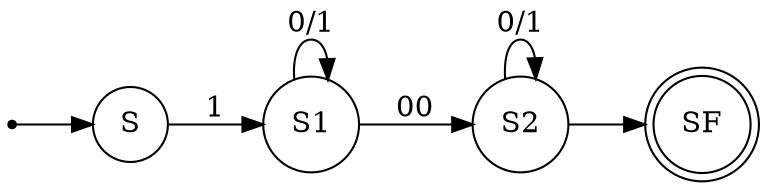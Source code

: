 digraph {
    graph [ rankdir=LR, size="8.5", overlap=false ];
    node [ shape = doublecircle ];
    suffix [ label = SF ];
    node [ shape = point ];
    qi;
    node [ shape = circle ];
    root [ label = S ];
    qi -> root ;
    root -> S1 [label =  "1"];
    S1 -> S1 [label = "0/1" ];
    S1 -> S2 [label = "00"];
    S2 -> S2 [label = "0/1"];
    S2 -> suffix [label = ""];
}
